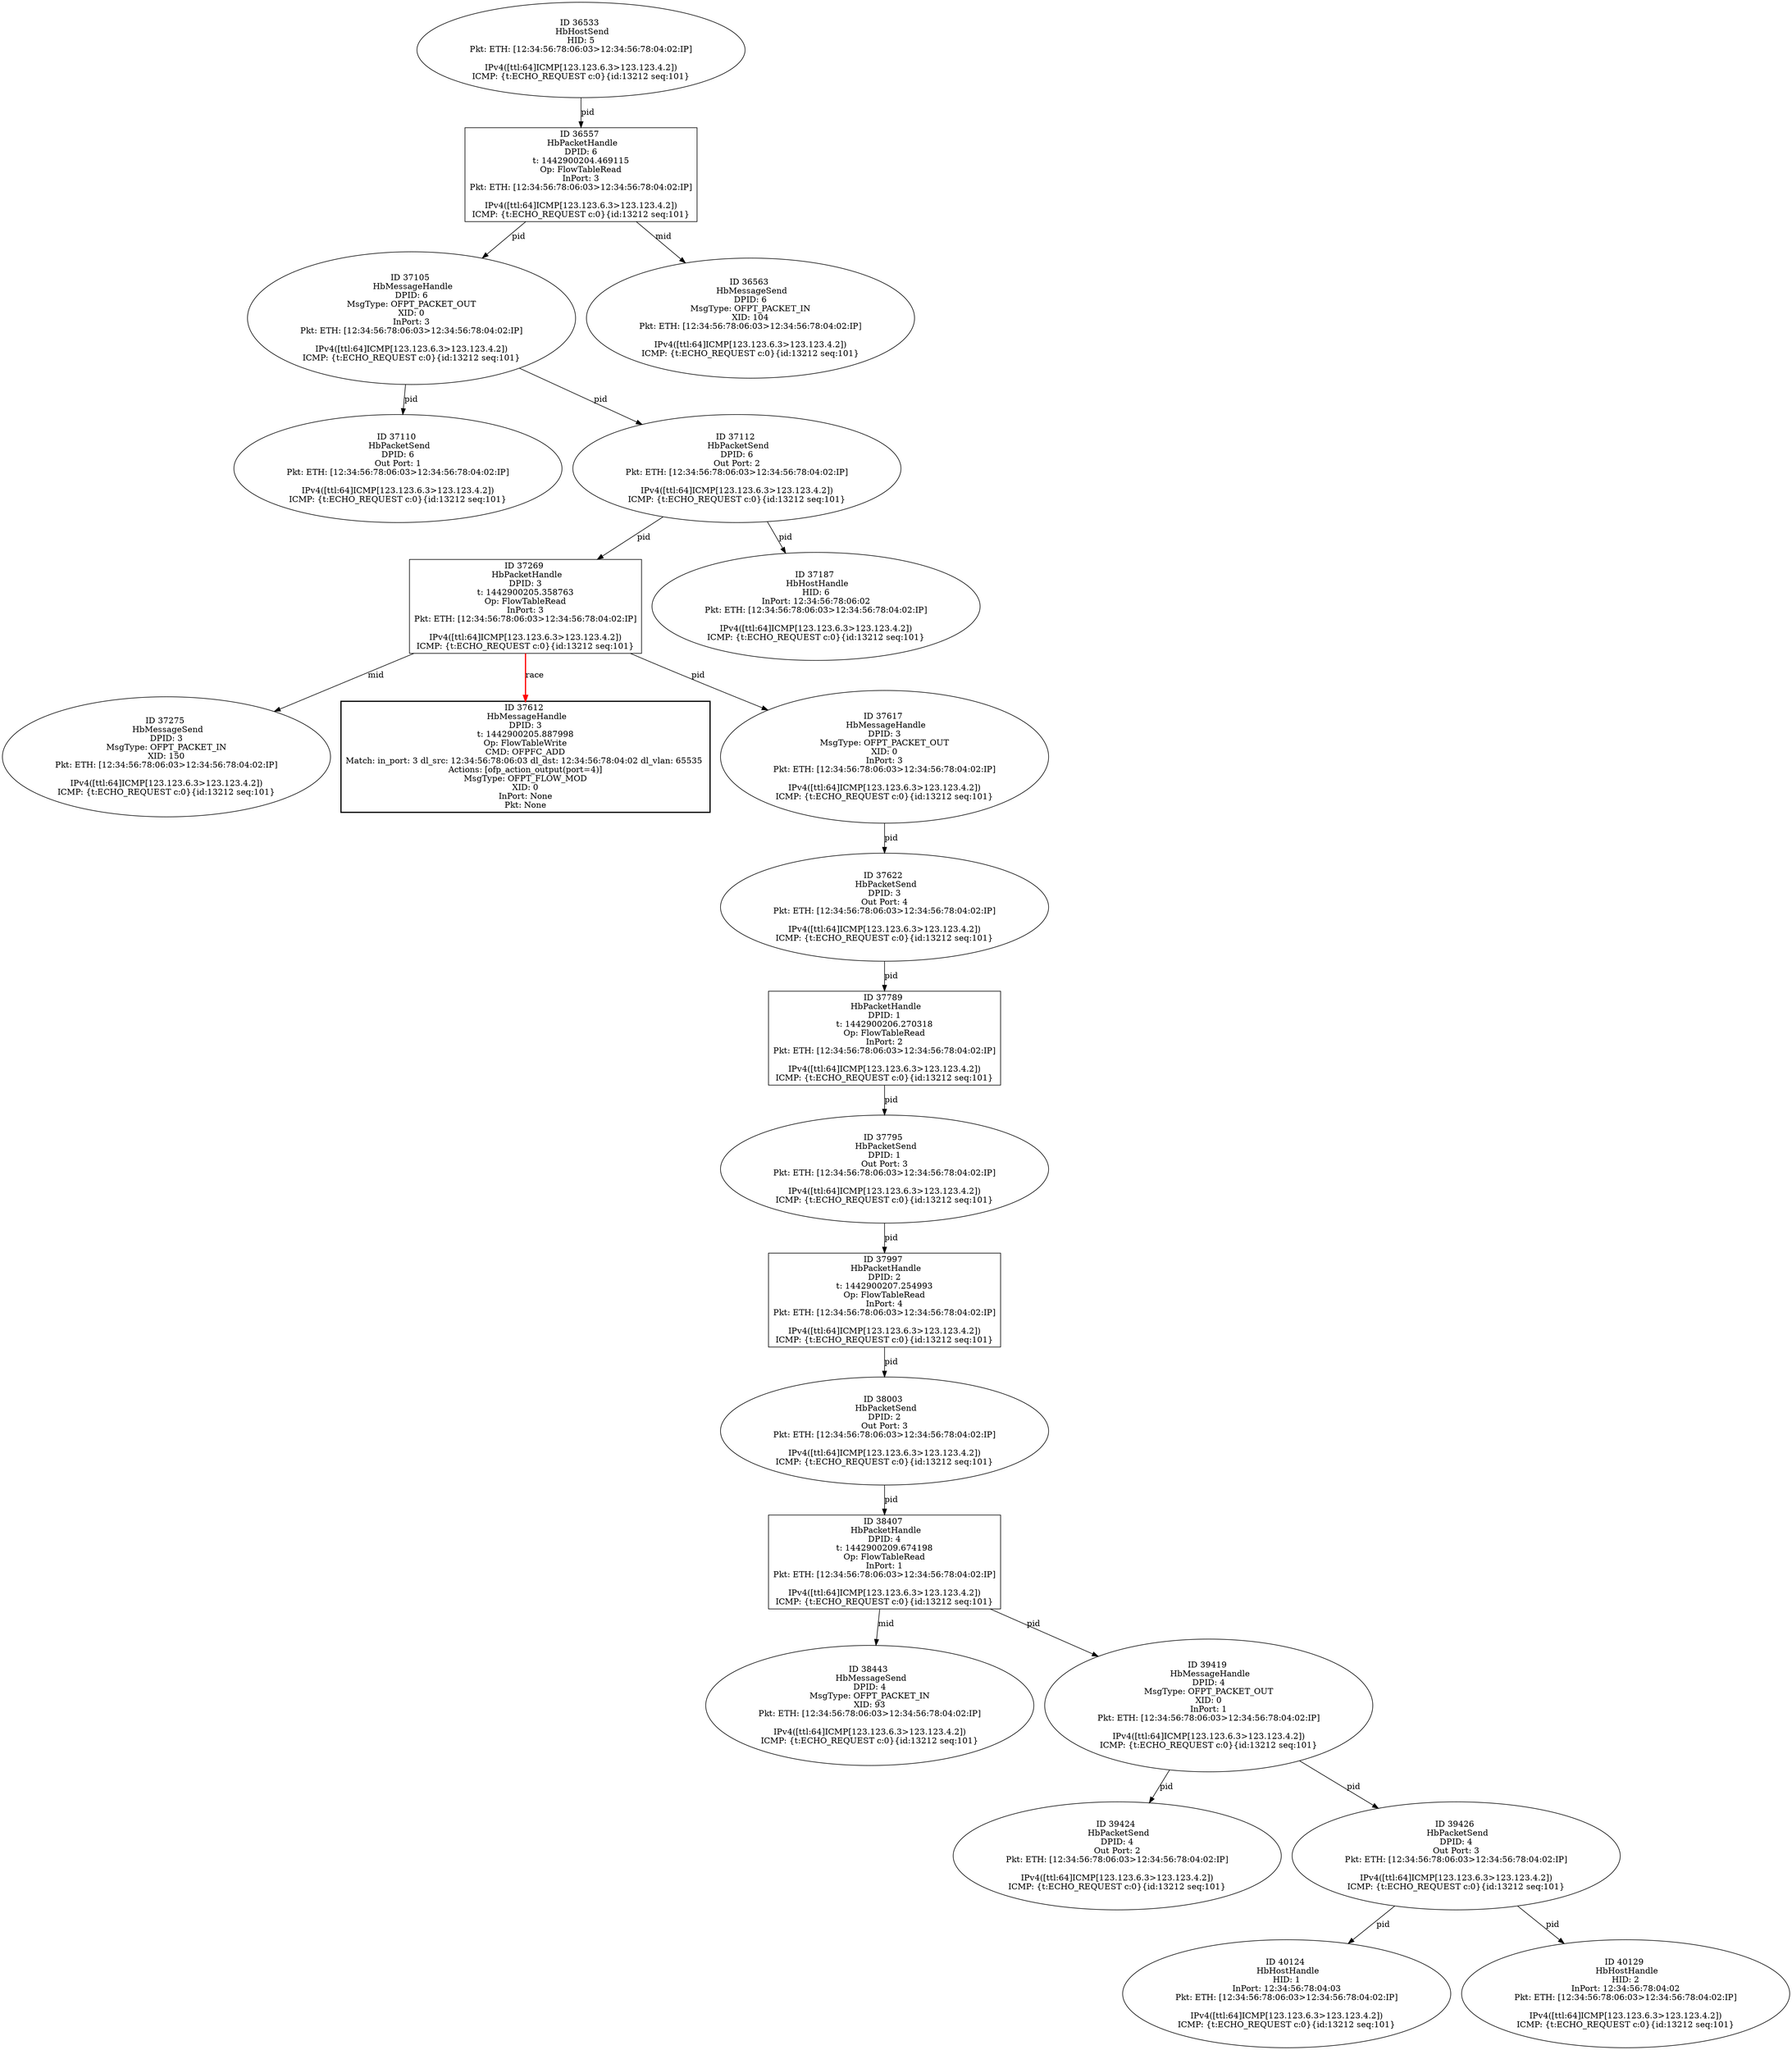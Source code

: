 strict digraph G {
39424 [shape=oval, event=<hb_events.HbPacketSend object at 0x1106e6810>, label="ID 39424 
 HbPacketSend
DPID: 4
Out Port: 2
Pkt: ETH: [12:34:56:78:06:03>12:34:56:78:04:02:IP]

IPv4([ttl:64]ICMP[123.123.6.3>123.123.4.2])
ICMP: {t:ECHO_REQUEST c:0}{id:13212 seq:101}"];
39426 [shape=oval, event=<hb_events.HbPacketSend object at 0x1106e6a50>, label="ID 39426 
 HbPacketSend
DPID: 4
Out Port: 3
Pkt: ETH: [12:34:56:78:06:03>12:34:56:78:04:02:IP]

IPv4([ttl:64]ICMP[123.123.6.3>123.123.4.2])
ICMP: {t:ECHO_REQUEST c:0}{id:13212 seq:101}"];
38407 [shape=box, event=<hb_events.HbPacketHandle object at 0x110227d90>, label="ID 38407 
 HbPacketHandle
DPID: 4
t: 1442900209.674198
Op: FlowTableRead
InPort: 1
Pkt: ETH: [12:34:56:78:06:03>12:34:56:78:04:02:IP]

IPv4([ttl:64]ICMP[123.123.6.3>123.123.4.2])
ICMP: {t:ECHO_REQUEST c:0}{id:13212 seq:101}"];
37269 [shape=box, event=<hb_events.HbPacketHandle object at 0x10fa62090>, label="ID 37269 
 HbPacketHandle
DPID: 3
t: 1442900205.358763
Op: FlowTableRead
InPort: 3
Pkt: ETH: [12:34:56:78:06:03>12:34:56:78:04:02:IP]

IPv4([ttl:64]ICMP[123.123.6.3>123.123.4.2])
ICMP: {t:ECHO_REQUEST c:0}{id:13212 seq:101}"];
37275 [shape=oval, event=<hb_events.HbMessageSend object at 0x10fa62350>, label="ID 37275 
 HbMessageSend
DPID: 3
MsgType: OFPT_PACKET_IN
XID: 150
Pkt: ETH: [12:34:56:78:06:03>12:34:56:78:04:02:IP]

IPv4([ttl:64]ICMP[123.123.6.3>123.123.4.2])
ICMP: {t:ECHO_REQUEST c:0}{id:13212 seq:101}"];
37789 [shape=box, event=<hb_events.HbPacketHandle object at 0x10fdf1fd0>, label="ID 37789 
 HbPacketHandle
DPID: 1
t: 1442900206.270318
Op: FlowTableRead
InPort: 2
Pkt: ETH: [12:34:56:78:06:03>12:34:56:78:04:02:IP]

IPv4([ttl:64]ICMP[123.123.6.3>123.123.4.2])
ICMP: {t:ECHO_REQUEST c:0}{id:13212 seq:101}"];
37795 [shape=oval, event=<hb_events.HbPacketSend object at 0x10fe0bf10>, label="ID 37795 
 HbPacketSend
DPID: 1
Out Port: 3
Pkt: ETH: [12:34:56:78:06:03>12:34:56:78:04:02:IP]

IPv4([ttl:64]ICMP[123.123.6.3>123.123.4.2])
ICMP: {t:ECHO_REQUEST c:0}{id:13212 seq:101}"];
37105 [shape=oval, event=<hb_events.HbMessageHandle object at 0x10fa12b50>, label="ID 37105 
 HbMessageHandle
DPID: 6
MsgType: OFPT_PACKET_OUT
XID: 0
InPort: 3
Pkt: ETH: [12:34:56:78:06:03>12:34:56:78:04:02:IP]

IPv4([ttl:64]ICMP[123.123.6.3>123.123.4.2])
ICMP: {t:ECHO_REQUEST c:0}{id:13212 seq:101}"];
38443 [shape=oval, event=<hb_events.HbMessageSend object at 0x1102033d0>, label="ID 38443 
 HbMessageSend
DPID: 4
MsgType: OFPT_PACKET_IN
XID: 93
Pkt: ETH: [12:34:56:78:06:03>12:34:56:78:04:02:IP]

IPv4([ttl:64]ICMP[123.123.6.3>123.123.4.2])
ICMP: {t:ECHO_REQUEST c:0}{id:13212 seq:101}"];
36533 [shape=oval, event=<hb_events.HbHostSend object at 0x10f6ca590>, label="ID 36533 
 HbHostSend
HID: 5
Pkt: ETH: [12:34:56:78:06:03>12:34:56:78:04:02:IP]

IPv4([ttl:64]ICMP[123.123.6.3>123.123.4.2])
ICMP: {t:ECHO_REQUEST c:0}{id:13212 seq:101}"];
40124 [shape=oval, event=<hb_events.HbHostHandle object at 0x110873e10>, label="ID 40124 
 HbHostHandle
HID: 1
InPort: 12:34:56:78:04:03
Pkt: ETH: [12:34:56:78:06:03>12:34:56:78:04:02:IP]

IPv4([ttl:64]ICMP[123.123.6.3>123.123.4.2])
ICMP: {t:ECHO_REQUEST c:0}{id:13212 seq:101}"];
40129 [shape=oval, event=<hb_events.HbHostHandle object at 0x11087a2d0>, label="ID 40129 
 HbHostHandle
HID: 2
InPort: 12:34:56:78:04:02
Pkt: ETH: [12:34:56:78:06:03>12:34:56:78:04:02:IP]

IPv4([ttl:64]ICMP[123.123.6.3>123.123.4.2])
ICMP: {t:ECHO_REQUEST c:0}{id:13212 seq:101}"];
37187 [shape=oval, event=<hb_events.HbHostHandle object at 0x10fa389d0>, label="ID 37187 
 HbHostHandle
HID: 6
InPort: 12:34:56:78:06:02
Pkt: ETH: [12:34:56:78:06:03>12:34:56:78:04:02:IP]

IPv4([ttl:64]ICMP[123.123.6.3>123.123.4.2])
ICMP: {t:ECHO_REQUEST c:0}{id:13212 seq:101}"];
37622 [shape=oval, event=<hb_events.HbPacketSend object at 0x10fcc6ad0>, label="ID 37622 
 HbPacketSend
DPID: 3
Out Port: 4
Pkt: ETH: [12:34:56:78:06:03>12:34:56:78:04:02:IP]

IPv4([ttl:64]ICMP[123.123.6.3>123.123.4.2])
ICMP: {t:ECHO_REQUEST c:0}{id:13212 seq:101}"];
36557 [shape=box, event=<hb_events.HbPacketHandle object at 0x10f6cadd0>, label="ID 36557 
 HbPacketHandle
DPID: 6
t: 1442900204.469115
Op: FlowTableRead
InPort: 3
Pkt: ETH: [12:34:56:78:06:03>12:34:56:78:04:02:IP]

IPv4([ttl:64]ICMP[123.123.6.3>123.123.4.2])
ICMP: {t:ECHO_REQUEST c:0}{id:13212 seq:101}"];
36563 [shape=oval, event=<hb_events.HbMessageSend object at 0x10f607e50>, label="ID 36563 
 HbMessageSend
DPID: 6
MsgType: OFPT_PACKET_IN
XID: 104
Pkt: ETH: [12:34:56:78:06:03>12:34:56:78:04:02:IP]

IPv4([ttl:64]ICMP[123.123.6.3>123.123.4.2])
ICMP: {t:ECHO_REQUEST c:0}{id:13212 seq:101}"];
37612 [shape=box, style=bold, event=<hb_events.HbMessageHandle object at 0x10fce4150>, label="ID 37612 
 HbMessageHandle
DPID: 3
t: 1442900205.887998
Op: FlowTableWrite
CMD: OFPFC_ADD
Match: in_port: 3 dl_src: 12:34:56:78:06:03 dl_dst: 12:34:56:78:04:02 dl_vlan: 65535 
Actions: [ofp_action_output(port=4)]
MsgType: OFPT_FLOW_MOD
XID: 0
InPort: None
Pkt: None"];
37997 [shape=box, event=<hb_events.HbPacketHandle object at 0x10ff6fbd0>, label="ID 37997 
 HbPacketHandle
DPID: 2
t: 1442900207.254993
Op: FlowTableRead
InPort: 4
Pkt: ETH: [12:34:56:78:06:03>12:34:56:78:04:02:IP]

IPv4([ttl:64]ICMP[123.123.6.3>123.123.4.2])
ICMP: {t:ECHO_REQUEST c:0}{id:13212 seq:101}"];
37617 [shape=oval, event=<hb_events.HbMessageHandle object at 0x10fce42d0>, label="ID 37617 
 HbMessageHandle
DPID: 3
MsgType: OFPT_PACKET_OUT
XID: 0
InPort: 3
Pkt: ETH: [12:34:56:78:06:03>12:34:56:78:04:02:IP]

IPv4([ttl:64]ICMP[123.123.6.3>123.123.4.2])
ICMP: {t:ECHO_REQUEST c:0}{id:13212 seq:101}"];
38003 [shape=oval, event=<hb_events.HbPacketSend object at 0x10ff6f890>, label="ID 38003 
 HbPacketSend
DPID: 2
Out Port: 3
Pkt: ETH: [12:34:56:78:06:03>12:34:56:78:04:02:IP]

IPv4([ttl:64]ICMP[123.123.6.3>123.123.4.2])
ICMP: {t:ECHO_REQUEST c:0}{id:13212 seq:101}"];
37110 [shape=oval, event=<hb_events.HbPacketSend object at 0x10fa1ec90>, label="ID 37110 
 HbPacketSend
DPID: 6
Out Port: 1
Pkt: ETH: [12:34:56:78:06:03>12:34:56:78:04:02:IP]

IPv4([ttl:64]ICMP[123.123.6.3>123.123.4.2])
ICMP: {t:ECHO_REQUEST c:0}{id:13212 seq:101}"];
37112 [shape=oval, event=<hb_events.HbPacketSend object at 0x10fa1eed0>, label="ID 37112 
 HbPacketSend
DPID: 6
Out Port: 2
Pkt: ETH: [12:34:56:78:06:03>12:34:56:78:04:02:IP]

IPv4([ttl:64]ICMP[123.123.6.3>123.123.4.2])
ICMP: {t:ECHO_REQUEST c:0}{id:13212 seq:101}"];
39419 [shape=oval, event=<hb_events.HbMessageHandle object at 0x1106e60d0>, label="ID 39419 
 HbMessageHandle
DPID: 4
MsgType: OFPT_PACKET_OUT
XID: 0
InPort: 1
Pkt: ETH: [12:34:56:78:06:03>12:34:56:78:04:02:IP]

IPv4([ttl:64]ICMP[123.123.6.3>123.123.4.2])
ICMP: {t:ECHO_REQUEST c:0}{id:13212 seq:101}"];
39426 -> 40129  [rel=pid, label=pid];
39426 -> 40124  [rel=pid, label=pid];
38407 -> 38443  [rel=mid, label=mid];
38407 -> 39419  [rel=pid, label=pid];
37269 -> 37617  [rel=pid, label=pid];
37269 -> 37275  [rel=mid, label=mid];
37269 -> 37612  [harmful=True, color=red, style=bold, rel=race, label=race];
37789 -> 37795  [rel=pid, label=pid];
37795 -> 37997  [rel=pid, label=pid];
37105 -> 37112  [rel=pid, label=pid];
37105 -> 37110  [rel=pid, label=pid];
36533 -> 36557  [rel=pid, label=pid];
37622 -> 37789  [rel=pid, label=pid];
36557 -> 37105  [rel=pid, label=pid];
36557 -> 36563  [rel=mid, label=mid];
37997 -> 38003  [rel=pid, label=pid];
37617 -> 37622  [rel=pid, label=pid];
38003 -> 38407  [rel=pid, label=pid];
37112 -> 37187  [rel=pid, label=pid];
37112 -> 37269  [rel=pid, label=pid];
39419 -> 39424  [rel=pid, label=pid];
39419 -> 39426  [rel=pid, label=pid];
}
